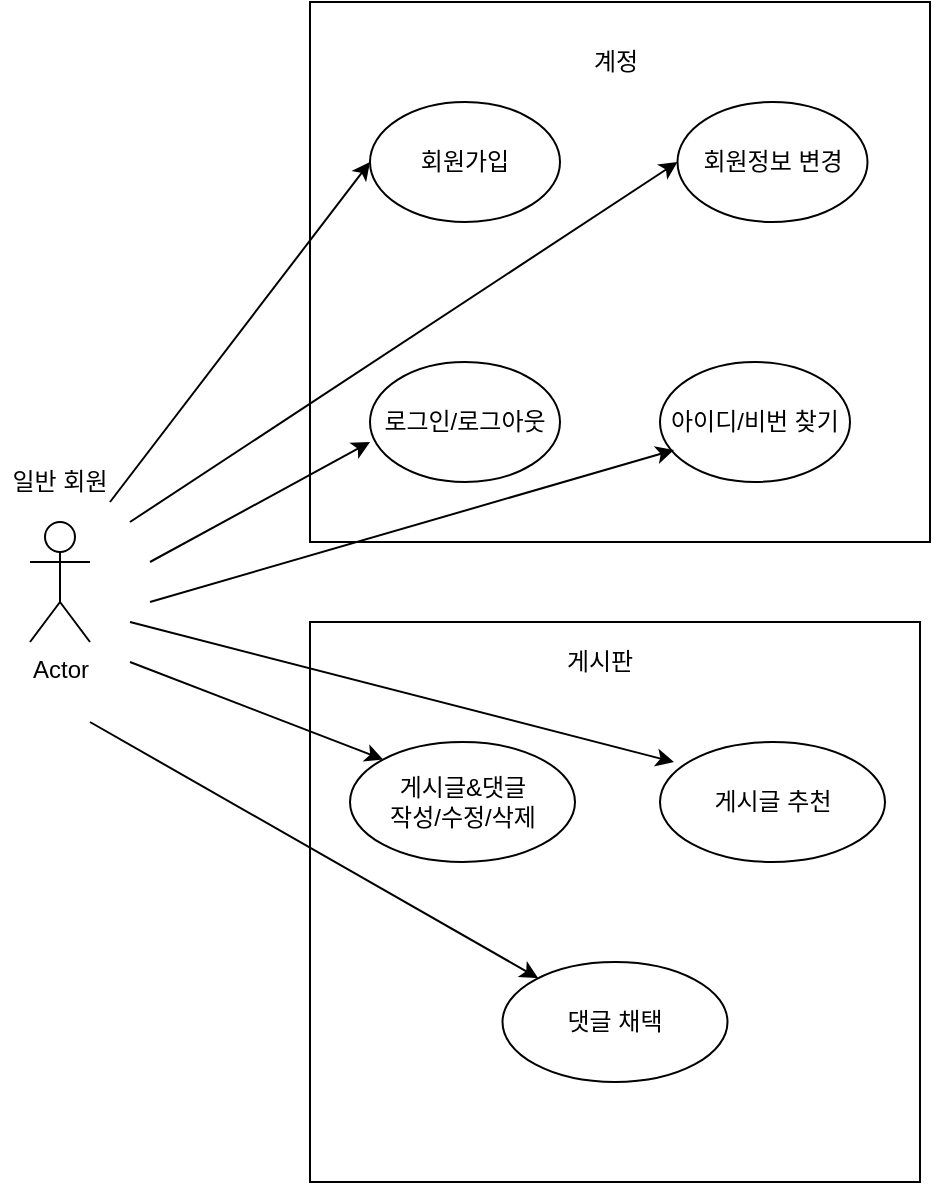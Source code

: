 <mxfile version="14.7.6" type="github">
  <diagram id="s5FeZtneYwRWD_tnRQMd" name="Page-1">
    <mxGraphModel dx="1022" dy="392" grid="1" gridSize="10" guides="1" tooltips="1" connect="1" arrows="1" fold="1" page="1" pageScale="1" pageWidth="827" pageHeight="1169" math="0" shadow="0">
      <root>
        <mxCell id="0" />
        <mxCell id="1" parent="0" />
        <mxCell id="rZUzK1RF2ONmVGirjI24-1" value="Actor" style="shape=umlActor;verticalLabelPosition=bottom;verticalAlign=top;html=1;outlineConnect=0;" parent="1" vertex="1">
          <mxGeometry x="190" y="300" width="30" height="60" as="geometry" />
        </mxCell>
        <mxCell id="rZUzK1RF2ONmVGirjI24-3" value="" style="rounded=0;whiteSpace=wrap;html=1;" parent="1" vertex="1">
          <mxGeometry x="330" y="40" width="310" height="270" as="geometry" />
        </mxCell>
        <mxCell id="rZUzK1RF2ONmVGirjI24-4" value="&lt;div&gt;계정&lt;/div&gt;" style="text;html=1;strokeColor=none;fillColor=none;align=center;verticalAlign=middle;whiteSpace=wrap;rounded=0;" parent="1" vertex="1">
          <mxGeometry x="462.5" y="60" width="40" height="20" as="geometry" />
        </mxCell>
        <mxCell id="rZUzK1RF2ONmVGirjI24-5" value="회원가입" style="ellipse;whiteSpace=wrap;html=1;" parent="1" vertex="1">
          <mxGeometry x="360" y="90" width="95" height="60" as="geometry" />
        </mxCell>
        <mxCell id="rZUzK1RF2ONmVGirjI24-6" value="로그인/로그아웃" style="ellipse;whiteSpace=wrap;html=1;" parent="1" vertex="1">
          <mxGeometry x="360" y="220" width="95" height="60" as="geometry" />
        </mxCell>
        <mxCell id="rZUzK1RF2ONmVGirjI24-7" value="&lt;div&gt;회원정보 변경&lt;/div&gt;" style="ellipse;whiteSpace=wrap;html=1;" parent="1" vertex="1">
          <mxGeometry x="513.75" y="90" width="95" height="60" as="geometry" />
        </mxCell>
        <mxCell id="rZUzK1RF2ONmVGirjI24-8" value="아이디/비번 찾기" style="ellipse;whiteSpace=wrap;html=1;" parent="1" vertex="1">
          <mxGeometry x="505" y="220" width="95" height="60" as="geometry" />
        </mxCell>
        <mxCell id="rZUzK1RF2ONmVGirjI24-9" value="" style="rounded=0;whiteSpace=wrap;html=1;" parent="1" vertex="1">
          <mxGeometry x="330" y="350" width="305" height="280" as="geometry" />
        </mxCell>
        <mxCell id="rZUzK1RF2ONmVGirjI24-10" value="게시판" style="text;html=1;strokeColor=none;fillColor=none;align=center;verticalAlign=middle;whiteSpace=wrap;rounded=0;" parent="1" vertex="1">
          <mxGeometry x="455" y="360" width="40" height="20" as="geometry" />
        </mxCell>
        <mxCell id="rZUzK1RF2ONmVGirjI24-11" value="&lt;div&gt;게시글&amp;amp;댓글&lt;/div&gt;&lt;div&gt;작성/수정/삭제&lt;br&gt;&lt;/div&gt;" style="ellipse;whiteSpace=wrap;html=1;" parent="1" vertex="1">
          <mxGeometry x="350" y="410" width="112.5" height="60" as="geometry" />
        </mxCell>
        <mxCell id="rZUzK1RF2ONmVGirjI24-13" value="게시글 추천" style="ellipse;whiteSpace=wrap;html=1;" parent="1" vertex="1">
          <mxGeometry x="505" y="410" width="112.5" height="60" as="geometry" />
        </mxCell>
        <mxCell id="rZUzK1RF2ONmVGirjI24-14" value="&lt;div&gt;댓글 채택&lt;/div&gt;" style="ellipse;whiteSpace=wrap;html=1;" parent="1" vertex="1">
          <mxGeometry x="426.25" y="520" width="112.5" height="60" as="geometry" />
        </mxCell>
        <mxCell id="rZUzK1RF2ONmVGirjI24-16" value="" style="endArrow=classic;html=1;entryX=0;entryY=0.5;entryDx=0;entryDy=0;" parent="1" target="rZUzK1RF2ONmVGirjI24-7" edge="1">
          <mxGeometry width="50" height="50" relative="1" as="geometry">
            <mxPoint x="240" y="300" as="sourcePoint" />
            <mxPoint x="500" y="270" as="targetPoint" />
          </mxGeometry>
        </mxCell>
        <mxCell id="rZUzK1RF2ONmVGirjI24-17" value="" style="endArrow=classic;html=1;entryX=0;entryY=0.5;entryDx=0;entryDy=0;" parent="1" target="rZUzK1RF2ONmVGirjI24-5" edge="1">
          <mxGeometry width="50" height="50" relative="1" as="geometry">
            <mxPoint x="230" y="290" as="sourcePoint" />
            <mxPoint x="500" y="170" as="targetPoint" />
          </mxGeometry>
        </mxCell>
        <mxCell id="rZUzK1RF2ONmVGirjI24-18" value="" style="endArrow=classic;html=1;entryX=0;entryY=0.667;entryDx=0;entryDy=0;entryPerimeter=0;" parent="1" target="rZUzK1RF2ONmVGirjI24-6" edge="1">
          <mxGeometry width="50" height="50" relative="1" as="geometry">
            <mxPoint x="250" y="320" as="sourcePoint" />
            <mxPoint x="500" y="170" as="targetPoint" />
          </mxGeometry>
        </mxCell>
        <mxCell id="rZUzK1RF2ONmVGirjI24-19" value="" style="endArrow=classic;html=1;entryX=0.074;entryY=0.733;entryDx=0;entryDy=0;entryPerimeter=0;" parent="1" target="rZUzK1RF2ONmVGirjI24-8" edge="1">
          <mxGeometry width="50" height="50" relative="1" as="geometry">
            <mxPoint x="250" y="340" as="sourcePoint" />
            <mxPoint x="500" y="170" as="targetPoint" />
          </mxGeometry>
        </mxCell>
        <mxCell id="rZUzK1RF2ONmVGirjI24-20" value="" style="endArrow=classic;html=1;entryX=0.062;entryY=0.167;entryDx=0;entryDy=0;entryPerimeter=0;" parent="1" target="rZUzK1RF2ONmVGirjI24-13" edge="1">
          <mxGeometry width="50" height="50" relative="1" as="geometry">
            <mxPoint x="240" y="350" as="sourcePoint" />
            <mxPoint x="500" y="370" as="targetPoint" />
          </mxGeometry>
        </mxCell>
        <mxCell id="rZUzK1RF2ONmVGirjI24-21" value="" style="endArrow=classic;html=1;entryX=0;entryY=0;entryDx=0;entryDy=0;" parent="1" target="rZUzK1RF2ONmVGirjI24-11" edge="1">
          <mxGeometry width="50" height="50" relative="1" as="geometry">
            <mxPoint x="240" y="370" as="sourcePoint" />
            <mxPoint x="500" y="370" as="targetPoint" />
          </mxGeometry>
        </mxCell>
        <mxCell id="rZUzK1RF2ONmVGirjI24-23" value="" style="endArrow=classic;html=1;" parent="1" target="rZUzK1RF2ONmVGirjI24-14" edge="1">
          <mxGeometry width="50" height="50" relative="1" as="geometry">
            <mxPoint x="220" y="400" as="sourcePoint" />
            <mxPoint x="690" y="320" as="targetPoint" />
          </mxGeometry>
        </mxCell>
        <mxCell id="V-QRn7E8yriiG7SRzbsN-1" value="일반 회원" style="text;html=1;strokeColor=none;fillColor=none;align=center;verticalAlign=middle;whiteSpace=wrap;rounded=0;" vertex="1" parent="1">
          <mxGeometry x="175" y="270" width="60" height="20" as="geometry" />
        </mxCell>
      </root>
    </mxGraphModel>
  </diagram>
</mxfile>
